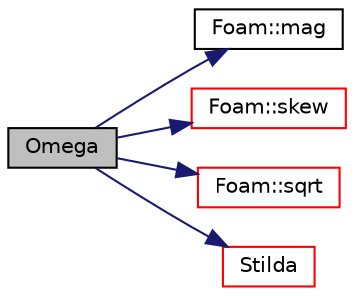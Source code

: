 digraph "Omega"
{
  bgcolor="transparent";
  edge [fontname="Helvetica",fontsize="10",labelfontname="Helvetica",labelfontsize="10"];
  node [fontname="Helvetica",fontsize="10",shape=record];
  rankdir="LR";
  Node121 [label="Omega",height=0.2,width=0.4,color="black", fillcolor="grey75", style="filled", fontcolor="black"];
  Node121 -> Node122 [color="midnightblue",fontsize="10",style="solid",fontname="Helvetica"];
  Node122 [label="Foam::mag",height=0.2,width=0.4,color="black",URL="$a21851.html#a929da2a3fdcf3dacbbe0487d3a330dae"];
  Node121 -> Node123 [color="midnightblue",fontsize="10",style="solid",fontname="Helvetica"];
  Node123 [label="Foam::skew",height=0.2,width=0.4,color="red",URL="$a21851.html#aec5060dc82b7727c5935153aa048b2c1"];
  Node121 -> Node127 [color="midnightblue",fontsize="10",style="solid",fontname="Helvetica"];
  Node127 [label="Foam::sqrt",height=0.2,width=0.4,color="red",URL="$a21851.html#a8616bd62eebf2342a80222fecb1bda71"];
  Node121 -> Node129 [color="midnightblue",fontsize="10",style="solid",fontname="Helvetica"];
  Node129 [label="Stilda",height=0.2,width=0.4,color="red",URL="$a32289.html#a4a0e4f2faf01535947e9bef9230df7bf"];
}
